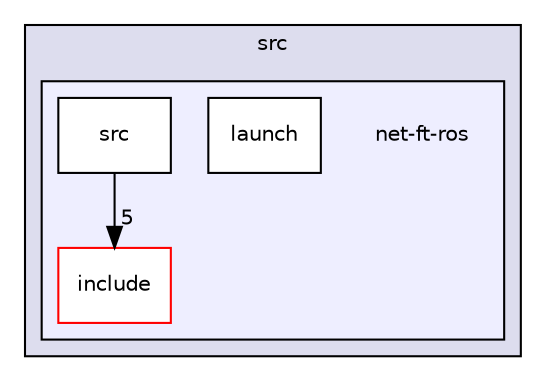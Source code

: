 digraph "/home/lmunier/Documents/robetarme/robetarme-deliverables-wp5/src/net-ft-ros" {
  compound=true
  node [ fontsize="10", fontname="Helvetica"];
  edge [ labelfontsize="10", labelfontname="Helvetica"];
  subgraph clusterdir_68267d1309a1af8e8297ef4c3efbcdba {
    graph [ bgcolor="#ddddee", pencolor="black", label="src" fontname="Helvetica", fontsize="10", URL="dir_68267d1309a1af8e8297ef4c3efbcdba.html"]
  subgraph clusterdir_3049ca944822faa21424e72cba091951 {
    graph [ bgcolor="#eeeeff", pencolor="black", label="" URL="dir_3049ca944822faa21424e72cba091951.html"];
    dir_3049ca944822faa21424e72cba091951 [shape=plaintext label="net-ft-ros"];
    dir_6faca12a2f21ed6a8d042dac5321b8dc [shape=box label="include" color="red" fillcolor="white" style="filled" URL="dir_6faca12a2f21ed6a8d042dac5321b8dc.html"];
    dir_25b170f7852c515496f4e1f010a0e8a6 [shape=box label="launch" color="black" fillcolor="white" style="filled" URL="dir_25b170f7852c515496f4e1f010a0e8a6.html"];
    dir_693a3553ee9ae9e3d06b32d74d8f9dc3 [shape=box label="src" color="black" fillcolor="white" style="filled" URL="dir_693a3553ee9ae9e3d06b32d74d8f9dc3.html"];
  }
  }
  dir_693a3553ee9ae9e3d06b32d74d8f9dc3->dir_6faca12a2f21ed6a8d042dac5321b8dc [headlabel="5", labeldistance=1.5 headhref="dir_000040_000038.html"];
}
